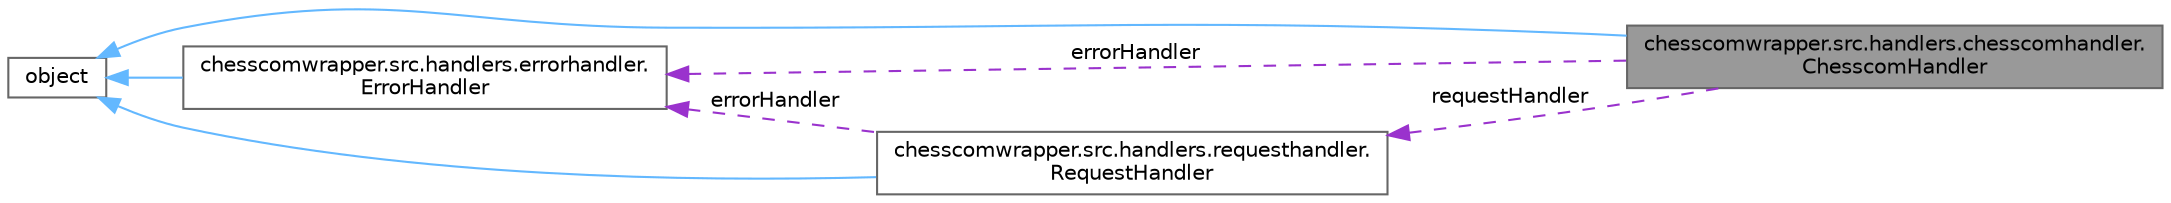 digraph "chesscomwrapper.src.handlers.chesscomhandler.ChesscomHandler"
{
 // LATEX_PDF_SIZE
  bgcolor="transparent";
  edge [fontname=Helvetica,fontsize=10,labelfontname=Helvetica,labelfontsize=10];
  node [fontname=Helvetica,fontsize=10,shape=box,height=0.2,width=0.4];
  rankdir="LR";
  Node1 [label="chesscomwrapper.src.handlers.chesscomhandler.\lChesscomHandler",height=0.2,width=0.4,color="gray40", fillcolor="grey60", style="filled", fontcolor="black",tooltip="Interface for RequestHandler."];
  Node2 -> Node1 [dir="back",color="steelblue1",style="solid"];
  Node2 [label="object",height=0.2,width=0.4,color="gray40", fillcolor="white", style="filled",tooltip=" "];
  Node3 -> Node1 [dir="back",color="darkorchid3",style="dashed",label=" errorHandler" ];
  Node3 [label="chesscomwrapper.src.handlers.errorhandler.\lErrorHandler",height=0.2,width=0.4,color="gray40", fillcolor="white", style="filled",URL="$classchesscomwrapper_1_1src_1_1handlers_1_1errorhandler_1_1_error_handler.html",tooltip="Base interface to handle errors."];
  Node2 -> Node3 [dir="back",color="steelblue1",style="solid"];
  Node4 -> Node1 [dir="back",color="darkorchid3",style="dashed",label=" requestHandler" ];
  Node4 [label="chesscomwrapper.src.handlers.requesthandler.\lRequestHandler",height=0.2,width=0.4,color="gray40", fillcolor="white", style="filled",URL="$classchesscomwrapper_1_1src_1_1handlers_1_1requesthandler_1_1_request_handler.html",tooltip="Interface for RequestHandler."];
  Node2 -> Node4 [dir="back",color="steelblue1",style="solid"];
  Node3 -> Node4 [dir="back",color="darkorchid3",style="dashed",label=" errorHandler" ];
}
